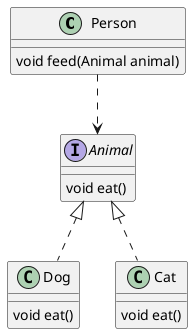 @startuml

class Person{
    void feed(Animal animal)
}
interface Animal{
    void eat()
}
class Dog{
    void eat()
}
class Cat{
    void eat()
}

Person ..> Animal
Animal <|.. Dog
Animal <|.. Cat

@enduml